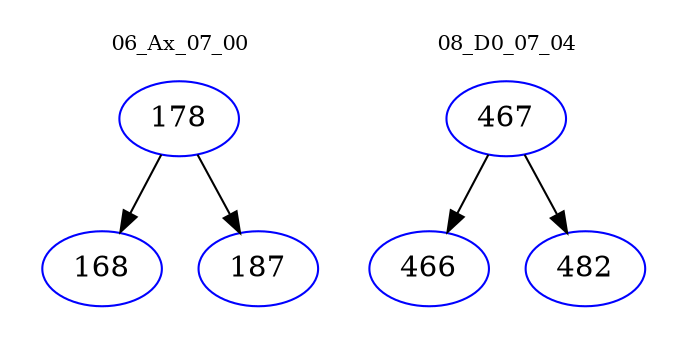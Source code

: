 digraph{
subgraph cluster_0 {
color = white
label = "06_Ax_07_00";
fontsize=10;
T0_178 [label="178", color="blue"]
T0_178 -> T0_168 [color="black"]
T0_168 [label="168", color="blue"]
T0_178 -> T0_187 [color="black"]
T0_187 [label="187", color="blue"]
}
subgraph cluster_1 {
color = white
label = "08_D0_07_04";
fontsize=10;
T1_467 [label="467", color="blue"]
T1_467 -> T1_466 [color="black"]
T1_466 [label="466", color="blue"]
T1_467 -> T1_482 [color="black"]
T1_482 [label="482", color="blue"]
}
}
